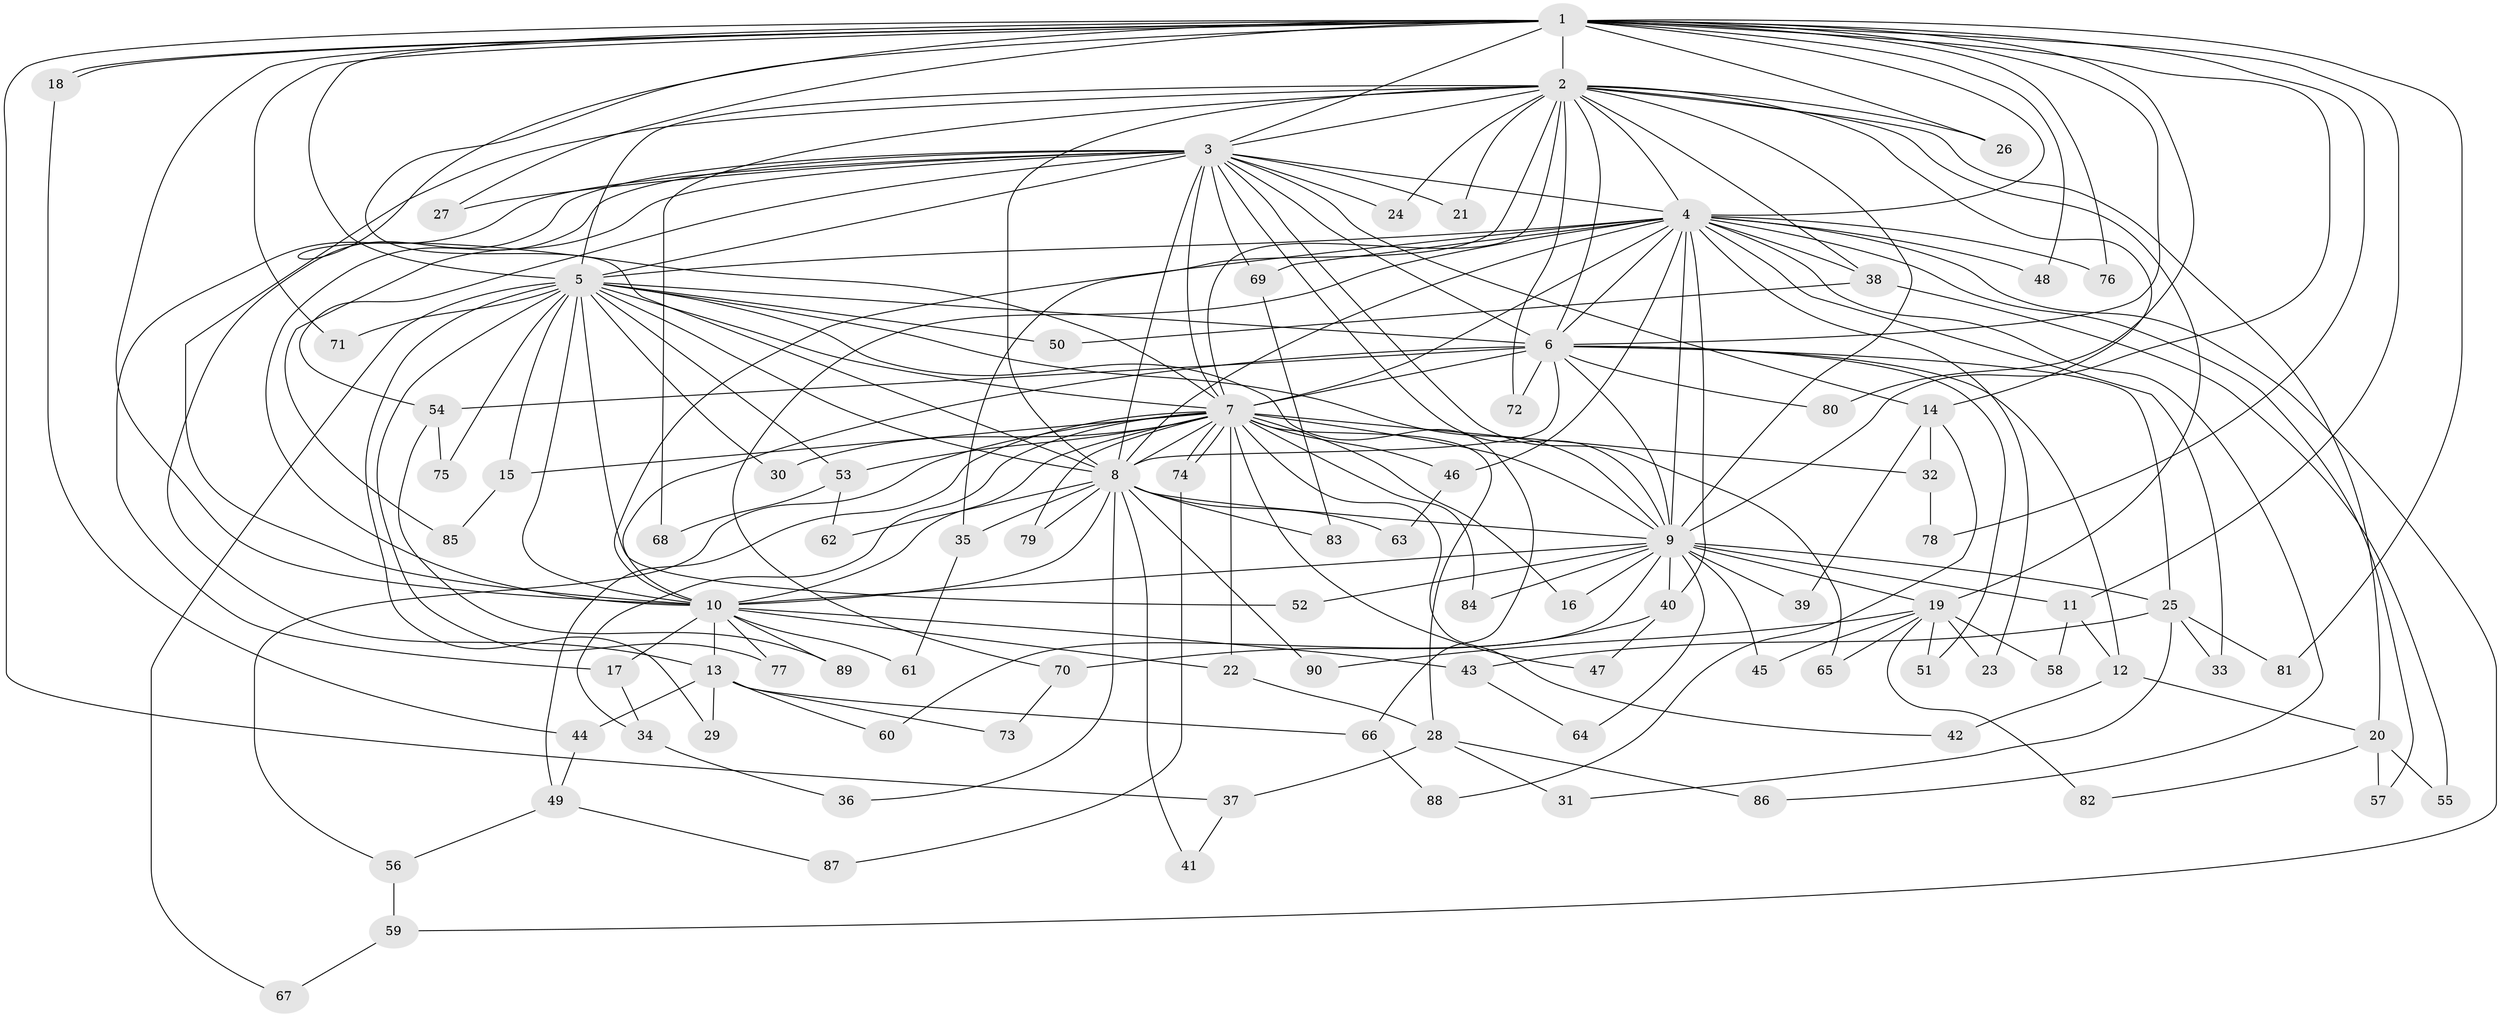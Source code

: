 // Generated by graph-tools (version 1.1) at 2025/43/03/09/25 04:43:17]
// undirected, 90 vertices, 205 edges
graph export_dot {
graph [start="1"]
  node [color=gray90,style=filled];
  1;
  2;
  3;
  4;
  5;
  6;
  7;
  8;
  9;
  10;
  11;
  12;
  13;
  14;
  15;
  16;
  17;
  18;
  19;
  20;
  21;
  22;
  23;
  24;
  25;
  26;
  27;
  28;
  29;
  30;
  31;
  32;
  33;
  34;
  35;
  36;
  37;
  38;
  39;
  40;
  41;
  42;
  43;
  44;
  45;
  46;
  47;
  48;
  49;
  50;
  51;
  52;
  53;
  54;
  55;
  56;
  57;
  58;
  59;
  60;
  61;
  62;
  63;
  64;
  65;
  66;
  67;
  68;
  69;
  70;
  71;
  72;
  73;
  74;
  75;
  76;
  77;
  78;
  79;
  80;
  81;
  82;
  83;
  84;
  85;
  86;
  87;
  88;
  89;
  90;
  1 -- 2;
  1 -- 3;
  1 -- 4;
  1 -- 5;
  1 -- 6;
  1 -- 7;
  1 -- 8;
  1 -- 9;
  1 -- 10;
  1 -- 11;
  1 -- 18;
  1 -- 18;
  1 -- 26;
  1 -- 27;
  1 -- 37;
  1 -- 48;
  1 -- 71;
  1 -- 76;
  1 -- 78;
  1 -- 80;
  1 -- 81;
  2 -- 3;
  2 -- 4;
  2 -- 5;
  2 -- 6;
  2 -- 7;
  2 -- 8;
  2 -- 9;
  2 -- 10;
  2 -- 14;
  2 -- 19;
  2 -- 20;
  2 -- 21;
  2 -- 24;
  2 -- 26;
  2 -- 35;
  2 -- 38;
  2 -- 68;
  2 -- 72;
  3 -- 4;
  3 -- 5;
  3 -- 6;
  3 -- 7;
  3 -- 8;
  3 -- 9;
  3 -- 10;
  3 -- 13;
  3 -- 14;
  3 -- 17;
  3 -- 21;
  3 -- 24;
  3 -- 27;
  3 -- 54;
  3 -- 65;
  3 -- 69;
  3 -- 85;
  4 -- 5;
  4 -- 6;
  4 -- 7;
  4 -- 8;
  4 -- 9;
  4 -- 10;
  4 -- 23;
  4 -- 33;
  4 -- 38;
  4 -- 40;
  4 -- 46;
  4 -- 48;
  4 -- 57;
  4 -- 59;
  4 -- 69;
  4 -- 70;
  4 -- 76;
  4 -- 86;
  5 -- 6;
  5 -- 7;
  5 -- 8;
  5 -- 9;
  5 -- 10;
  5 -- 15;
  5 -- 29;
  5 -- 30;
  5 -- 50;
  5 -- 52;
  5 -- 53;
  5 -- 66;
  5 -- 67;
  5 -- 71;
  5 -- 75;
  5 -- 77;
  6 -- 7;
  6 -- 8;
  6 -- 9;
  6 -- 10;
  6 -- 12;
  6 -- 25;
  6 -- 51;
  6 -- 54;
  6 -- 72;
  6 -- 80;
  7 -- 8;
  7 -- 9;
  7 -- 10;
  7 -- 15;
  7 -- 16;
  7 -- 22;
  7 -- 28;
  7 -- 30;
  7 -- 32;
  7 -- 34;
  7 -- 42;
  7 -- 46;
  7 -- 47;
  7 -- 49;
  7 -- 53;
  7 -- 56;
  7 -- 74;
  7 -- 74;
  7 -- 79;
  7 -- 84;
  8 -- 9;
  8 -- 10;
  8 -- 35;
  8 -- 36;
  8 -- 41;
  8 -- 62;
  8 -- 63;
  8 -- 79;
  8 -- 83;
  8 -- 90;
  9 -- 10;
  9 -- 11;
  9 -- 16;
  9 -- 19;
  9 -- 25;
  9 -- 39;
  9 -- 40;
  9 -- 45;
  9 -- 52;
  9 -- 60;
  9 -- 64;
  9 -- 84;
  10 -- 13;
  10 -- 17;
  10 -- 22;
  10 -- 43;
  10 -- 61;
  10 -- 77;
  10 -- 89;
  11 -- 12;
  11 -- 58;
  12 -- 20;
  12 -- 42;
  13 -- 29;
  13 -- 44;
  13 -- 60;
  13 -- 66;
  13 -- 73;
  14 -- 32;
  14 -- 39;
  14 -- 88;
  15 -- 85;
  17 -- 34;
  18 -- 44;
  19 -- 23;
  19 -- 45;
  19 -- 51;
  19 -- 58;
  19 -- 65;
  19 -- 82;
  19 -- 90;
  20 -- 55;
  20 -- 57;
  20 -- 82;
  22 -- 28;
  25 -- 31;
  25 -- 33;
  25 -- 43;
  25 -- 81;
  28 -- 31;
  28 -- 37;
  28 -- 86;
  32 -- 78;
  34 -- 36;
  35 -- 61;
  37 -- 41;
  38 -- 50;
  38 -- 55;
  40 -- 47;
  40 -- 70;
  43 -- 64;
  44 -- 49;
  46 -- 63;
  49 -- 56;
  49 -- 87;
  53 -- 62;
  53 -- 68;
  54 -- 75;
  54 -- 89;
  56 -- 59;
  59 -- 67;
  66 -- 88;
  69 -- 83;
  70 -- 73;
  74 -- 87;
}
